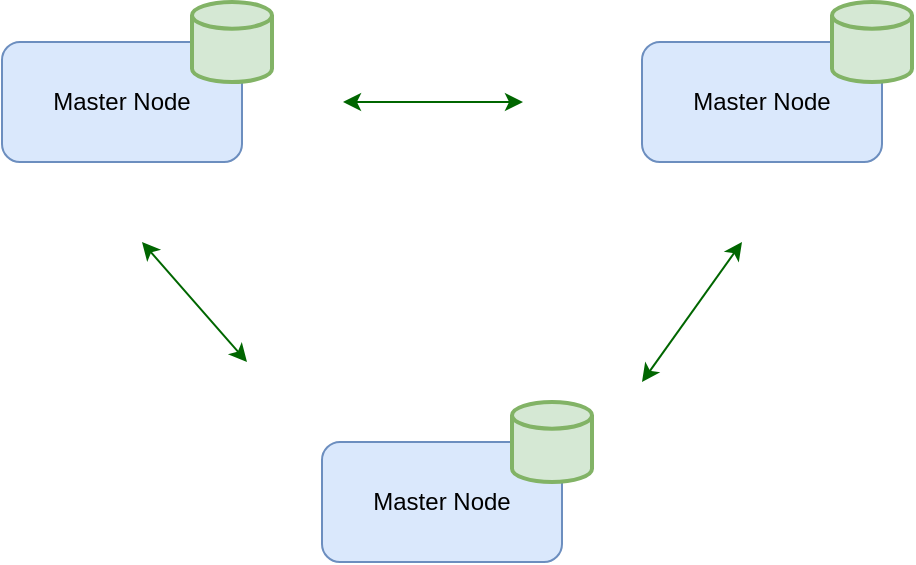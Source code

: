 <mxfile version="20.8.23" type="github">
  <diagram name="Page-1" id="OWeuh5Rih9QYdeYNk9eg">
    <mxGraphModel dx="1234" dy="1131" grid="1" gridSize="10" guides="1" tooltips="1" connect="1" arrows="1" fold="1" page="1" pageScale="1" pageWidth="850" pageHeight="1100" math="0" shadow="0">
      <root>
        <mxCell id="0" />
        <mxCell id="1" parent="0" />
        <mxCell id="lQsMLo7POFfHN_5h0St5-7" value="" style="group" vertex="1" connectable="0" parent="1">
          <mxGeometry x="210" y="150" width="135" height="80" as="geometry" />
        </mxCell>
        <mxCell id="lQsMLo7POFfHN_5h0St5-1" value="Master Node" style="rounded=1;whiteSpace=wrap;html=1;fillColor=#dae8fc;strokeColor=#6c8ebf;" vertex="1" parent="lQsMLo7POFfHN_5h0St5-7">
          <mxGeometry y="20" width="120" height="60" as="geometry" />
        </mxCell>
        <mxCell id="lQsMLo7POFfHN_5h0St5-6" value="" style="strokeWidth=2;html=1;shape=mxgraph.flowchart.database;whiteSpace=wrap;fillColor=#d5e8d4;strokeColor=#82b366;" vertex="1" parent="lQsMLo7POFfHN_5h0St5-7">
          <mxGeometry x="95" width="40" height="40" as="geometry" />
        </mxCell>
        <mxCell id="lQsMLo7POFfHN_5h0St5-8" value="" style="group" vertex="1" connectable="0" parent="1">
          <mxGeometry x="370" y="350" width="135" height="80" as="geometry" />
        </mxCell>
        <mxCell id="lQsMLo7POFfHN_5h0St5-9" value="Master Node" style="rounded=1;whiteSpace=wrap;html=1;fillColor=#dae8fc;strokeColor=#6c8ebf;" vertex="1" parent="lQsMLo7POFfHN_5h0St5-8">
          <mxGeometry y="20" width="120" height="60" as="geometry" />
        </mxCell>
        <mxCell id="lQsMLo7POFfHN_5h0St5-10" value="" style="strokeWidth=2;html=1;shape=mxgraph.flowchart.database;whiteSpace=wrap;fillColor=#d5e8d4;strokeColor=#82b366;" vertex="1" parent="lQsMLo7POFfHN_5h0St5-8">
          <mxGeometry x="95" width="40" height="40" as="geometry" />
        </mxCell>
        <mxCell id="lQsMLo7POFfHN_5h0St5-11" value="" style="group" vertex="1" connectable="0" parent="1">
          <mxGeometry x="530" y="150" width="135" height="80" as="geometry" />
        </mxCell>
        <mxCell id="lQsMLo7POFfHN_5h0St5-12" value="Master Node" style="rounded=1;whiteSpace=wrap;html=1;fillColor=#dae8fc;strokeColor=#6c8ebf;" vertex="1" parent="lQsMLo7POFfHN_5h0St5-11">
          <mxGeometry y="20" width="120" height="60" as="geometry" />
        </mxCell>
        <mxCell id="lQsMLo7POFfHN_5h0St5-13" value="" style="strokeWidth=2;html=1;shape=mxgraph.flowchart.database;whiteSpace=wrap;fillColor=#d5e8d4;strokeColor=#82b366;" vertex="1" parent="lQsMLo7POFfHN_5h0St5-11">
          <mxGeometry x="95" width="40" height="40" as="geometry" />
        </mxCell>
        <mxCell id="lQsMLo7POFfHN_5h0St5-14" value="" style="endArrow=classic;startArrow=classic;html=1;rounded=0;strokeColor=#006600;" edge="1" parent="1">
          <mxGeometry width="50" height="50" relative="1" as="geometry">
            <mxPoint x="380.5" y="200" as="sourcePoint" />
            <mxPoint x="470.5" y="200" as="targetPoint" />
          </mxGeometry>
        </mxCell>
        <mxCell id="lQsMLo7POFfHN_5h0St5-15" value="" style="endArrow=classic;startArrow=classic;html=1;rounded=0;strokeColor=#006600;" edge="1" parent="1">
          <mxGeometry width="50" height="50" relative="1" as="geometry">
            <mxPoint x="280" y="270" as="sourcePoint" />
            <mxPoint x="332.5" y="330" as="targetPoint" />
          </mxGeometry>
        </mxCell>
        <mxCell id="lQsMLo7POFfHN_5h0St5-16" value="" style="endArrow=classic;startArrow=classic;html=1;rounded=0;strokeColor=#006600;" edge="1" parent="1">
          <mxGeometry width="50" height="50" relative="1" as="geometry">
            <mxPoint x="530" y="340" as="sourcePoint" />
            <mxPoint x="580" y="270" as="targetPoint" />
          </mxGeometry>
        </mxCell>
        <mxCell id="lQsMLo7POFfHN_5h0St5-17" value="" style="shape=image;html=1;verticalAlign=top;verticalLabelPosition=bottom;labelBackgroundColor=#ffffff;imageAspect=0;aspect=fixed;image=https://cdn3.iconfinder.com/data/icons/arrows-set-12/512/reset-128.png" vertex="1" parent="1">
          <mxGeometry x="401" y="250" width="73" height="73" as="geometry" />
        </mxCell>
      </root>
    </mxGraphModel>
  </diagram>
</mxfile>
